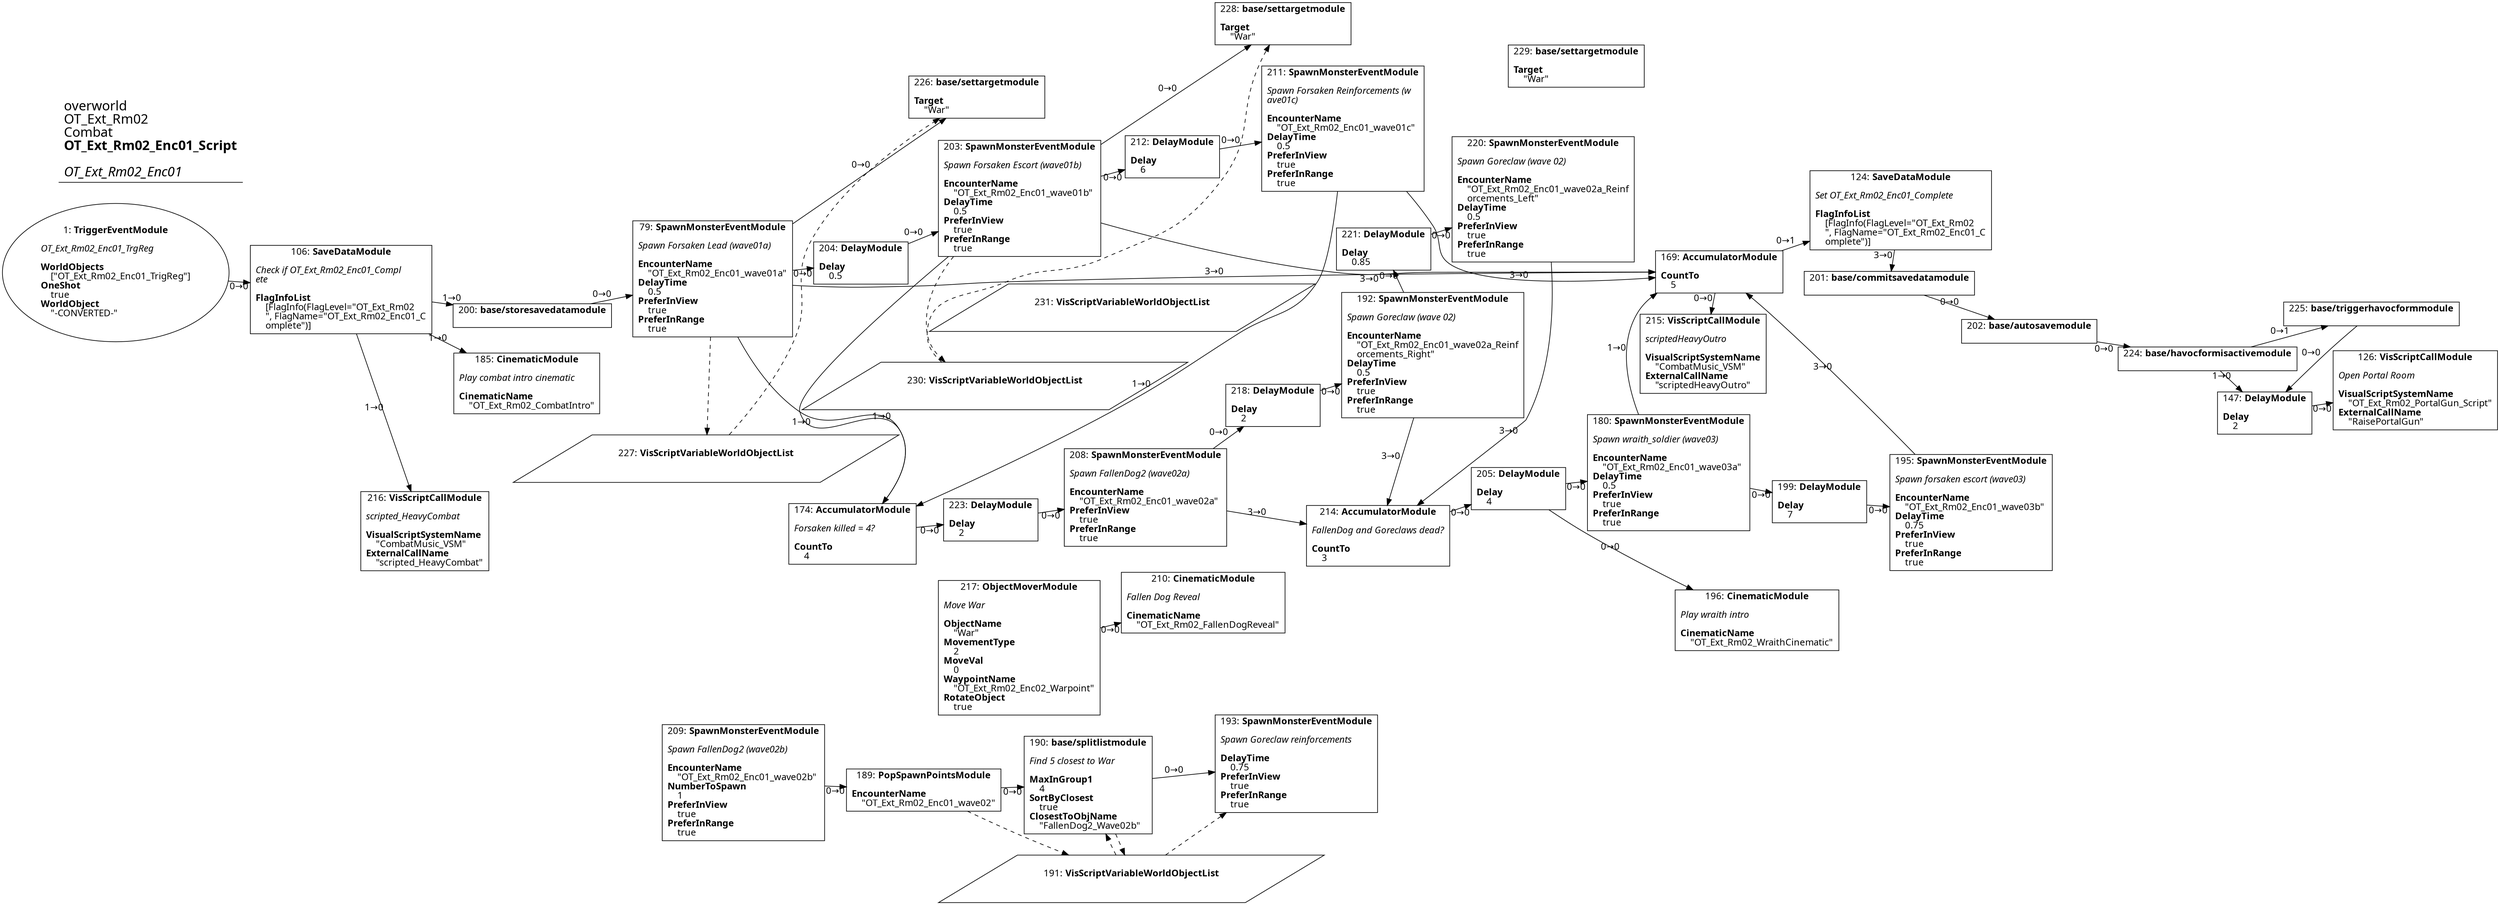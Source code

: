 digraph {
    layout = fdp;
    overlap = prism;
    sep = "+16";
    splines = spline;

    node [ shape = box ];

    graph [ fontname = "Segoe UI" ];
    node [ fontname = "Segoe UI" ];
    edge [ fontname = "Segoe UI" ];

    1 [ label = <1: <b>TriggerEventModule</b><br/><br/><i>OT_Ext_Rm02_Enc01_TrgReg<br align="left"/></i><br align="left"/><b>WorldObjects</b><br align="left"/>    [&quot;OT_Ext_Rm02_Enc01_TrigReg&quot;]<br align="left"/><b>OneShot</b><br align="left"/>    true<br align="left"/><b>WorldObject</b><br align="left"/>    &quot;-CONVERTED-&quot;<br align="left"/>> ];
    1 [ shape = oval ]
    1 [ pos = "0.21300001,-2.4380002!" ];
    1 -> 106 [ label = "0→0" ];

    79 [ label = <79: <b>SpawnMonsterEventModule</b><br/><br/><i>Spawn Forsaken Lead (wave01a)<br align="left"/></i><br align="left"/><b>EncounterName</b><br align="left"/>    &quot;OT_Ext_Rm02_Enc01_wave01a&quot;<br align="left"/><b>DelayTime</b><br align="left"/>    0.5<br align="left"/><b>PreferInView</b><br align="left"/>    true<br align="left"/><b>PreferInRange</b><br align="left"/>    true<br align="left"/>> ];
    79 [ pos = "1.079,-2.4610002!" ];
    79 -> 169 [ label = "3→0" ];
    79 -> 174 [ label = "1→0" ];
    79 -> 204 [ label = "0→0" ];
    79 -> 226 [ label = "0→0" ];
    79 -> 227 [ style = dashed ];

    106 [ label = <106: <b>SaveDataModule</b><br/><br/><i>Check if OT_Ext_Rm02_Enc01_Compl<br align="left"/>ete<br align="left"/></i><br align="left"/><b>FlagInfoList</b><br align="left"/>    [FlagInfo(FlagLevel=&quot;OT_Ext_Rm02<br align="left"/>    &quot;, FlagName=&quot;OT_Ext_Rm02_Enc01_C<br align="left"/>    omplete&quot;)]<br align="left"/>> ];
    106 [ pos = "0.47900003,-2.4380002!" ];
    106 -> 185 [ label = "1→0" ];
    106 -> 200 [ label = "1→0" ];
    106 -> 216 [ label = "1→0" ];

    124 [ label = <124: <b>SaveDataModule</b><br/><br/><i>Set OT_Ext_Rm02_Enc01_Complete<br align="left"/></i><br align="left"/><b>FlagInfoList</b><br align="left"/>    [FlagInfo(FlagLevel=&quot;OT_Ext_Rm02<br align="left"/>    &quot;, FlagName=&quot;OT_Ext_Rm02_Enc01_C<br align="left"/>    omplete&quot;)]<br align="left"/>> ];
    124 [ pos = "6.293,-3.029!" ];
    124 -> 201 [ label = "3→0" ];

    126 [ label = <126: <b>VisScriptCallModule</b><br/><br/><i>Open Portal Room<br align="left"/></i><br align="left"/><b>VisualScriptSystemName</b><br align="left"/>    &quot;OT_Ext_Rm02_PortalGun_Script&quot;<br align="left"/><b>ExternalCallName</b><br align="left"/>    &quot;RaisePortalGun&quot;<br align="left"/>> ];
    126 [ pos = "7.7380004,-3.052!" ];

    147 [ label = <147: <b>DelayModule</b><br/><br/><b>Delay</b><br align="left"/>    2<br align="left"/>> ];
    147 [ pos = "7.543,-3.052!" ];
    147 -> 126 [ label = "0→0" ];

    169 [ label = <169: <b>AccumulatorModule</b><br/><br/><b>CountTo</b><br align="left"/>    5<br align="left"/>> ];
    169 [ pos = "6.0030003,-3.052!" ];
    169 -> 124 [ label = "0→1" ];
    169 -> 215 [ label = "0→0" ];

    174 [ label = <174: <b>AccumulatorModule</b><br/><br/><i>Forsaken killed = 4?<br align="left"/></i><br align="left"/><b>CountTo</b><br align="left"/>    4<br align="left"/>> ];
    174 [ pos = "2.338,-3.183!" ];
    174 -> 223 [ label = "0→0" ];

    180 [ label = <180: <b>SpawnMonsterEventModule</b><br/><br/><i>Spawn wraith_soldier (wave03)<br align="left"/></i><br align="left"/><b>EncounterName</b><br align="left"/>    &quot;OT_Ext_Rm02_Enc01_wave03a&quot;<br align="left"/><b>DelayTime</b><br align="left"/>    0.5<br align="left"/><b>PreferInView</b><br align="left"/>    true<br align="left"/><b>PreferInRange</b><br align="left"/>    true<br align="left"/>> ];
    180 [ pos = "4.861,-3.7600002!" ];
    180 -> 199 [ label = "0→0" ];
    180 -> 169 [ label = "1→0" ];

    185 [ label = <185: <b>CinematicModule</b><br/><br/><i>Play combat intro cinematic<br align="left"/></i><br align="left"/><b>CinematicName</b><br align="left"/>    &quot;OT_Ext_Rm02_CombatIntro&quot;<br align="left"/>> ];
    185 [ pos = "0.725,-2.548!" ];

    189 [ label = <189: <b>PopSpawnPointsModule</b><br/><br/><b>EncounterName</b><br align="left"/>    &quot;OT_Ext_Rm02_Enc01_wave02&quot;<br align="left"/>> ];
    189 [ pos = "2.8470001,-5.471!" ];
    189 -> 190 [ label = "0→0" ];
    189 -> 191 [ style = dashed ];

    190 [ label = <190: <b>base/splitlistmodule</b><br/><br/><i>Find 5 closest to War<br align="left"/></i><br align="left"/><b>MaxInGroup1</b><br align="left"/>    4<br align="left"/><b>SortByClosest</b><br align="left"/>    true<br align="left"/><b>ClosestToObjName</b><br align="left"/>    &quot;FallenDog2_Wave02b&quot;<br align="left"/>> ];
    190 [ pos = "3.144,-5.471!" ];
    190 -> 193 [ label = "0→0" ];
    190 -> 191 [ style = dashed ];
    191 -> 190 [ style = dashed ];

    191 [ label = <191: <b>VisScriptVariableWorldObjectList</b><br/><br/>> ];
    191 [ shape = parallelogram ]
    191 [ pos = "3.1430001,-5.7250004!" ];

    192 [ label = <192: <b>SpawnMonsterEventModule</b><br/><br/><i>Spawn Goreclaw (wave 02)<br align="left"/></i><br align="left"/><b>EncounterName</b><br align="left"/>    &quot;OT_Ext_Rm02_Enc01_wave02a_Reinf<br align="left"/>    orcements_Right&quot;<br align="left"/><b>DelayTime</b><br align="left"/>    0.5<br align="left"/><b>PreferInView</b><br align="left"/>    true<br align="left"/><b>PreferInRange</b><br align="left"/>    true<br align="left"/>> ];
    192 [ pos = "3.2240002,-3.183!" ];
    192 -> 221 [ label = "0→0" ];
    192 -> 214 [ label = "3→0" ];

    193 [ label = <193: <b>SpawnMonsterEventModule</b><br/><br/><i>Spawn Goreclaw reinforcements<br align="left"/></i><br align="left"/><b>DelayTime</b><br align="left"/>    0.75<br align="left"/><b>PreferInView</b><br align="left"/>    true<br align="left"/><b>PreferInRange</b><br align="left"/>    true<br align="left"/>> ];
    193 [ pos = "3.3910003,-5.471!" ];
    191 -> 193 [ style = dashed ];

    195 [ label = <195: <b>SpawnMonsterEventModule</b><br/><br/><i>Spawn forsaken escort (wave03)<br align="left"/></i><br align="left"/><b>EncounterName</b><br align="left"/>    &quot;OT_Ext_Rm02_Enc01_wave03b&quot;<br align="left"/><b>DelayTime</b><br align="left"/>    0.75<br align="left"/><b>PreferInView</b><br align="left"/>    true<br align="left"/><b>PreferInRange</b><br align="left"/>    true<br align="left"/>> ];
    195 [ pos = "5.3700004,-3.7600002!" ];
    195 -> 169 [ label = "3→0" ];

    196 [ label = <196: <b>CinematicModule</b><br/><br/><i>Play wraith intro<br align="left"/></i><br align="left"/><b>CinematicName</b><br align="left"/>    &quot;OT_Ext_Rm02_WraithCinematic&quot;<br align="left"/>> ];
    196 [ pos = "4.86,-4.033!" ];

    199 [ label = <199: <b>DelayModule</b><br/><br/><b>Delay</b><br align="left"/>    7<br align="left"/>> ];
    199 [ pos = "5.168,-3.7600002!" ];
    199 -> 195 [ label = "0→0" ];

    200 [ label = <200: <b>base/storesavedatamodule</b><br/><br/>> ];
    200 [ pos = "0.725,-2.4610002!" ];
    200 -> 79 [ label = "0→0" ];

    201 [ label = <201: <b>base/commitsavedatamodule</b><br/><br/>> ];
    201 [ pos = "6.5400004,-3.075!" ];
    201 -> 202 [ label = "0→0" ];

    202 [ label = <202: <b>base/autosavemodule</b><br/><br/>> ];
    202 [ pos = "6.7980003,-3.075!" ];
    202 -> 224 [ label = "0→0" ];

    203 [ label = <203: <b>SpawnMonsterEventModule</b><br/><br/><i>Spawn Forsaken Escort (wave01b)<br align="left"/></i><br align="left"/><b>EncounterName</b><br align="left"/>    &quot;OT_Ext_Rm02_Enc01_wave01b&quot;<br align="left"/><b>DelayTime</b><br align="left"/>    0.5<br align="left"/><b>PreferInView</b><br align="left"/>    true<br align="left"/><b>PreferInRange</b><br align="left"/>    true<br align="left"/>> ];
    203 [ pos = "1.554,-2.4610002!" ];
    203 -> 169 [ label = "3→0" ];
    203 -> 174 [ label = "1→0" ];
    203 -> 212 [ label = "0→0" ];
    203 -> 228 [ label = "0→0" ];
    203 -> 230 [ style = dashed ];

    204 [ label = <204: <b>DelayModule</b><br/><br/><b>Delay</b><br align="left"/>    0.5<br align="left"/>> ];
    204 [ pos = "1.3800001,-2.4610002!" ];
    204 -> 203 [ label = "0→0" ];

    205 [ label = <205: <b>DelayModule</b><br/><br/><b>Delay</b><br align="left"/>    4<br align="left"/>> ];
    205 [ pos = "4.657,-3.7600002!" ];
    205 -> 180 [ label = "0→0" ];
    205 -> 196 [ label = "0→0" ];

    208 [ label = <208: <b>SpawnMonsterEventModule</b><br/><br/><i>Spawn FallenDog2 (wave02a)<br align="left"/></i><br align="left"/><b>EncounterName</b><br align="left"/>    &quot;OT_Ext_Rm02_Enc01_wave02a&quot;<br align="left"/><b>PreferInView</b><br align="left"/>    true<br align="left"/><b>PreferInRange</b><br align="left"/>    true<br align="left"/>> ];
    208 [ pos = "2.7630002,-3.183!" ];
    208 -> 218 [ label = "0→0" ];
    208 -> 214 [ label = "3→0" ];

    209 [ label = <209: <b>SpawnMonsterEventModule</b><br/><br/><i>Spawn FallenDog2 (wave02b)<br align="left"/></i><br align="left"/><b>EncounterName</b><br align="left"/>    &quot;OT_Ext_Rm02_Enc01_wave02b&quot;<br align="left"/><b>NumberToSpawn</b><br align="left"/>    1<br align="left"/><b>PreferInView</b><br align="left"/>    true<br align="left"/><b>PreferInRange</b><br align="left"/>    true<br align="left"/>> ];
    209 [ pos = "2.5430002,-5.471!" ];
    209 -> 189 [ label = "0→0" ];

    210 [ label = <210: <b>CinematicModule</b><br/><br/><i>Fallen Dog Reveal<br align="left"/></i><br align="left"/><b>CinematicName</b><br align="left"/>    &quot;OT_Ext_Rm02_FallenDogReveal&quot;<br align="left"/>> ];
    210 [ pos = "2.9420002,-3.5130002!" ];

    211 [ label = <211: <b>SpawnMonsterEventModule</b><br/><br/><i>Spawn Forsaken Reinforcements (w<br align="left"/>ave01c)<br align="left"/></i><br align="left"/><b>EncounterName</b><br align="left"/>    &quot;OT_Ext_Rm02_Enc01_wave01c&quot;<br align="left"/><b>DelayTime</b><br align="left"/>    0.5<br align="left"/><b>PreferInView</b><br align="left"/>    true<br align="left"/><b>PreferInRange</b><br align="left"/>    true<br align="left"/>> ];
    211 [ pos = "2.042,-2.4610002!" ];
    211 -> 174 [ label = "1→0" ];
    211 -> 169 [ label = "3→0" ];

    212 [ label = <212: <b>DelayModule</b><br/><br/><b>Delay</b><br align="left"/>    6<br align="left"/>> ];
    212 [ pos = "1.8510001,-2.4610002!" ];
    212 -> 211 [ label = "0→0" ];

    214 [ label = <214: <b>AccumulatorModule</b><br/><br/><i>FallenDog and Goreclaws dead?<br align="left"/></i><br align="left"/><b>CountTo</b><br align="left"/>    3<br align="left"/>> ];
    214 [ pos = "4.3910003,-3.7600002!" ];
    214 -> 205 [ label = "0→0" ];

    215 [ label = <215: <b>VisScriptCallModule</b><br/><br/><i>scriptedHeavyOutro<br align="left"/></i><br align="left"/><b>VisualScriptSystemName</b><br align="left"/>    &quot;CombatMusic_VSM&quot;<br align="left"/><b>ExternalCallName</b><br align="left"/>    &quot;scriptedHeavyOutro&quot;<br align="left"/>> ];
    215 [ pos = "6.293,-3.19!" ];

    216 [ label = <216: <b>VisScriptCallModule</b><br/><br/><i>scripted_HeavyCombat<br align="left"/></i><br align="left"/><b>VisualScriptSystemName</b><br align="left"/>    &quot;CombatMusic_VSM&quot;<br align="left"/><b>ExternalCallName</b><br align="left"/>    &quot;scripted_HeavyCombat&quot;<br align="left"/>> ];
    216 [ pos = "0.725,-2.68!" ];

    217 [ label = <217: <b>ObjectMoverModule</b><br/><br/><i>Move War<br align="left"/></i><br align="left"/><b>ObjectName</b><br align="left"/>    &quot;War&quot;<br align="left"/><b>MovementType</b><br align="left"/>    2<br align="left"/><b>MoveVal</b><br align="left"/>    0<br align="left"/><b>WaypointName</b><br align="left"/>    &quot;OT_Ext_Rm02_Enc02_Warpoint&quot;<br align="left"/><b>RotateObject</b><br align="left"/>    true<br align="left"/>> ];
    217 [ pos = "2.7630002,-3.5130002!" ];
    217 -> 210 [ label = "0→0" ];

    218 [ label = <218: <b>DelayModule</b><br/><br/><b>Delay</b><br align="left"/>    2<br align="left"/>> ];
    218 [ pos = "3.048,-3.183!" ];
    218 -> 192 [ label = "0→0" ];

    220 [ label = <220: <b>SpawnMonsterEventModule</b><br/><br/><i>Spawn Goreclaw (wave 02)<br align="left"/></i><br align="left"/><b>EncounterName</b><br align="left"/>    &quot;OT_Ext_Rm02_Enc01_wave02a_Reinf<br align="left"/>    orcements_Left&quot;<br align="left"/><b>DelayTime</b><br align="left"/>    0.5<br align="left"/><b>PreferInView</b><br align="left"/>    true<br align="left"/><b>PreferInRange</b><br align="left"/>    true<br align="left"/>> ];
    220 [ pos = "3.8100002,-3.183!" ];
    220 -> 214 [ label = "3→0" ];

    221 [ label = <221: <b>DelayModule</b><br/><br/><b>Delay</b><br align="left"/>    0.85<br align="left"/>> ];
    221 [ pos = "3.5920002,-3.183!" ];
    221 -> 220 [ label = "0→0" ];

    223 [ label = <223: <b>DelayModule</b><br/><br/><b>Delay</b><br align="left"/>    2<br align="left"/>> ];
    223 [ pos = "2.578,-3.183!" ];
    223 -> 208 [ label = "0→0" ];

    224 [ label = <224: <b>base/havocformisactivemodule</b><br/><br/>> ];
    224 [ pos = "6.9830003,-3.075!" ];
    224 -> 147 [ label = "1→0" ];
    224 -> 225 [ label = "0→1" ];

    225 [ label = <225: <b>base/triggerhavocformmodule</b><br/><br/>> ];
    225 [ pos = "7.2530003,-2.9420002!" ];
    225 -> 147 [ label = "0→0" ];

    226 [ label = <226: <b>base/settargetmodule</b><br/><br/><b>Target</b><br align="left"/>    &quot;War&quot;<br align="left"/>> ];
    226 [ pos = "1.4080001,-2.308!" ];
    227 -> 226 [ style = dashed ];

    227 [ label = <227: <b>VisScriptVariableWorldObjectList</b><br/><br/>> ];
    227 [ shape = parallelogram ]
    227 [ pos = "1.105,-2.7250001!" ];

    228 [ label = <228: <b>base/settargetmodule</b><br/><br/><b>Target</b><br align="left"/>    &quot;War&quot;<br align="left"/>> ];
    228 [ pos = "1.9280001,-2.3100002!" ];
    230 -> 228 [ style = dashed ];

    229 [ label = <229: <b>base/settargetmodule</b><br/><br/><b>Target</b><br align="left"/>    &quot;War&quot;<br align="left"/>> ];
    229 [ pos = "2.4940002,-2.309!" ];

    230 [ label = <230: <b>VisScriptVariableWorldObjectList</b><br/><br/>> ];
    230 [ shape = parallelogram ]
    230 [ pos = "1.5500001,-2.7240002!" ];

    231 [ label = <231: <b>VisScriptVariableWorldObjectList</b><br/><br/>> ];
    231 [ shape = parallelogram ]
    231 [ pos = "2.043,-2.72!" ];

    title [ pos = "0.21200001,-2.3070002!" ];
    title [ shape = underline ];
    title [ label = <<font point-size="20">overworld<br align="left"/>OT_Ext_Rm02<br align="left"/>Combat<br align="left"/><b>OT_Ext_Rm02_Enc01_Script</b><br align="left"/><br/><i>OT_Ext_Rm02_Enc01</i><br align="left"/></font>> ];
}
